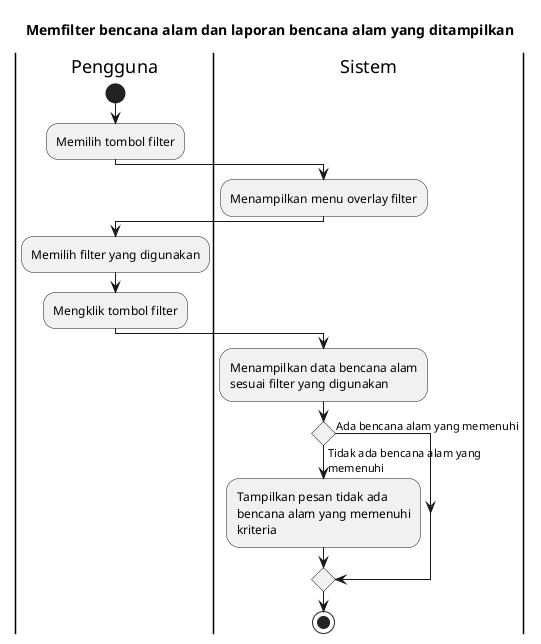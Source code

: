 @startuml UC-MAP-004 - Memfilter bencana alam dan laporan bencana alam yang ditampilkan
skinparam wrapWidth 200

title Memfilter bencana alam dan laporan bencana alam yang ditampilkan

|Pengguna|
start
:Memilih tombol filter;

|Sistem|
:Menampilkan menu overlay filter;

|Pengguna|
:Memilih filter yang digunakan;
:Mengklik tombol filter;

|Sistem|
:Menampilkan data bencana alam sesuai filter yang digunakan;

if () then (Tidak ada bencana alam yang memenuhi)
  :Tampilkan pesan tidak ada bencana alam yang memenuhi kriteria;
else (Ada bencana alam yang memenuhi)
endif

stop

@enduml